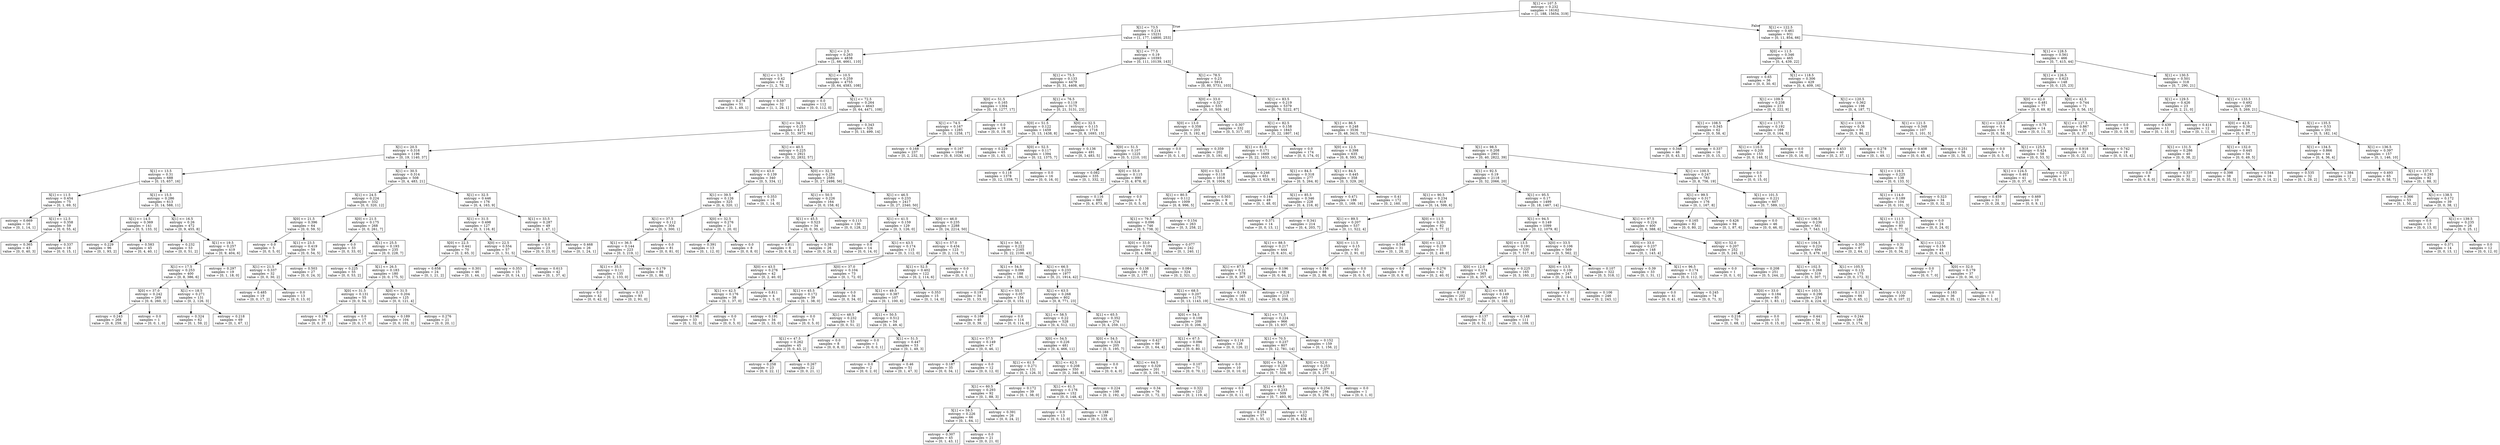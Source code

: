 digraph Tree {
node [shape=box] ;
0 [label="X[1] <= 107.5\nentropy = 0.232\nsamples = 16162\nvalue = [1, 188, 15654, 319]"] ;
1 [label="X[1] <= 73.5\nentropy = 0.214\nsamples = 15231\nvalue = [1, 177, 14800, 253]"] ;
0 -> 1 [labeldistance=2.5, labelangle=45, headlabel="True"] ;
2 [label="X[1] <= 2.5\nentropy = 0.263\nsamples = 4838\nvalue = [1, 66, 4661, 110]"] ;
1 -> 2 ;
3 [label="X[1] <= 1.5\nentropy = 0.42\nsamples = 83\nvalue = [1, 2, 78, 2]"] ;
2 -> 3 ;
4 [label="entropy = 0.278\nsamples = 51\nvalue = [0, 1, 49, 1]"] ;
3 -> 4 ;
5 [label="entropy = 0.597\nsamples = 32\nvalue = [1, 1, 29, 1]"] ;
3 -> 5 ;
6 [label="X[1] <= 10.5\nentropy = 0.259\nsamples = 4755\nvalue = [0, 64, 4583, 108]"] ;
2 -> 6 ;
7 [label="entropy = 0.0\nsamples = 112\nvalue = [0, 0, 112, 0]"] ;
6 -> 7 ;
8 [label="X[1] <= 72.5\nentropy = 0.264\nsamples = 4643\nvalue = [0, 64, 4471, 108]"] ;
6 -> 8 ;
9 [label="X[1] <= 34.5\nentropy = 0.253\nsamples = 4117\nvalue = [0, 51, 3972, 94]"] ;
8 -> 9 ;
10 [label="X[1] <= 20.5\nentropy = 0.316\nsamples = 1196\nvalue = [0, 19, 1140, 37]"] ;
9 -> 10 ;
11 [label="X[1] <= 13.5\nentropy = 0.31\nsamples = 688\nvalue = [0, 15, 657, 16]"] ;
10 -> 11 ;
12 [label="X[1] <= 11.5\nentropy = 0.454\nsamples = 75\nvalue = [0, 1, 69, 5]"] ;
11 -> 12 ;
13 [label="entropy = 0.669\nsamples = 16\nvalue = [0, 1, 14, 1]"] ;
12 -> 13 ;
14 [label="X[1] <= 12.5\nentropy = 0.358\nsamples = 59\nvalue = [0, 0, 55, 4]"] ;
12 -> 14 ;
15 [label="entropy = 0.365\nsamples = 43\nvalue = [0, 0, 40, 3]"] ;
14 -> 15 ;
16 [label="entropy = 0.337\nsamples = 16\nvalue = [0, 0, 15, 1]"] ;
14 -> 16 ;
17 [label="X[1] <= 15.5\nentropy = 0.286\nsamples = 613\nvalue = [0, 14, 588, 11]"] ;
11 -> 17 ;
18 [label="X[1] <= 14.5\nentropy = 0.369\nsamples = 141\nvalue = [0, 5, 133, 3]"] ;
17 -> 18 ;
19 [label="entropy = 0.229\nsamples = 96\nvalue = [0, 1, 93, 2]"] ;
18 -> 19 ;
20 [label="entropy = 0.583\nsamples = 45\nvalue = [0, 4, 40, 1]"] ;
18 -> 20 ;
21 [label="X[1] <= 16.5\nentropy = 0.26\nsamples = 472\nvalue = [0, 9, 455, 8]"] ;
17 -> 21 ;
22 [label="entropy = 0.232\nsamples = 53\nvalue = [0, 0, 51, 2]"] ;
21 -> 22 ;
23 [label="X[1] <= 19.5\nentropy = 0.257\nsamples = 419\nvalue = [0, 9, 404, 6]"] ;
21 -> 23 ;
24 [label="X[1] <= 17.5\nentropy = 0.253\nsamples = 400\nvalue = [0, 8, 386, 6]"] ;
23 -> 24 ;
25 [label="X[0] <= 37.0\nentropy = 0.242\nsamples = 269\nvalue = [0, 6, 260, 3]"] ;
24 -> 25 ;
26 [label="entropy = 0.243\nsamples = 268\nvalue = [0, 6, 259, 3]"] ;
25 -> 26 ;
27 [label="entropy = 0.0\nsamples = 1\nvalue = [0, 0, 1, 0]"] ;
25 -> 27 ;
28 [label="X[1] <= 18.5\nentropy = 0.271\nsamples = 131\nvalue = [0, 2, 126, 3]"] ;
24 -> 28 ;
29 [label="entropy = 0.324\nsamples = 62\nvalue = [0, 1, 59, 2]"] ;
28 -> 29 ;
30 [label="entropy = 0.218\nsamples = 69\nvalue = [0, 1, 67, 1]"] ;
28 -> 30 ;
31 [label="entropy = 0.297\nsamples = 19\nvalue = [0, 1, 18, 0]"] ;
23 -> 31 ;
32 [label="X[1] <= 30.5\nentropy = 0.314\nsamples = 508\nvalue = [0, 4, 483, 21]"] ;
10 -> 32 ;
33 [label="X[1] <= 24.5\nentropy = 0.224\nsamples = 332\nvalue = [0, 0, 320, 12]"] ;
32 -> 33 ;
34 [label="X[0] <= 21.5\nentropy = 0.396\nsamples = 64\nvalue = [0, 0, 59, 5]"] ;
33 -> 34 ;
35 [label="entropy = 0.0\nsamples = 5\nvalue = [0, 0, 5, 0]"] ;
34 -> 35 ;
36 [label="X[1] <= 23.5\nentropy = 0.419\nsamples = 59\nvalue = [0, 0, 54, 5]"] ;
34 -> 36 ;
37 [label="X[1] <= 21.5\nentropy = 0.337\nsamples = 32\nvalue = [0, 0, 30, 2]"] ;
36 -> 37 ;
38 [label="entropy = 0.485\nsamples = 19\nvalue = [0, 0, 17, 2]"] ;
37 -> 38 ;
39 [label="entropy = 0.0\nsamples = 13\nvalue = [0, 0, 13, 0]"] ;
37 -> 39 ;
40 [label="entropy = 0.503\nsamples = 27\nvalue = [0, 0, 24, 3]"] ;
36 -> 40 ;
41 [label="X[0] <= 21.5\nentropy = 0.175\nsamples = 268\nvalue = [0, 0, 261, 7]"] ;
33 -> 41 ;
42 [label="entropy = 0.0\nsamples = 33\nvalue = [0, 0, 33, 0]"] ;
41 -> 42 ;
43 [label="X[1] <= 25.5\nentropy = 0.193\nsamples = 235\nvalue = [0, 0, 228, 7]"] ;
41 -> 43 ;
44 [label="entropy = 0.225\nsamples = 55\nvalue = [0, 0, 53, 2]"] ;
43 -> 44 ;
45 [label="X[1] <= 26.5\nentropy = 0.183\nsamples = 180\nvalue = [0, 0, 175, 5]"] ;
43 -> 45 ;
46 [label="X[0] <= 31.5\nentropy = 0.131\nsamples = 55\nvalue = [0, 0, 54, 1]"] ;
45 -> 46 ;
47 [label="entropy = 0.176\nsamples = 38\nvalue = [0, 0, 37, 1]"] ;
46 -> 47 ;
48 [label="entropy = 0.0\nsamples = 17\nvalue = [0, 0, 17, 0]"] ;
46 -> 48 ;
49 [label="X[0] <= 31.5\nentropy = 0.204\nsamples = 125\nvalue = [0, 0, 121, 4]"] ;
45 -> 49 ;
50 [label="entropy = 0.189\nsamples = 104\nvalue = [0, 0, 101, 3]"] ;
49 -> 50 ;
51 [label="entropy = 0.276\nsamples = 21\nvalue = [0, 0, 20, 1]"] ;
49 -> 51 ;
52 [label="X[1] <= 32.5\nentropy = 0.446\nsamples = 176\nvalue = [0, 4, 163, 9]"] ;
32 -> 52 ;
53 [label="X[1] <= 31.5\nentropy = 0.498\nsamples = 127\nvalue = [0, 3, 116, 8]"] ;
52 -> 53 ;
54 [label="X[0] <= 22.5\nentropy = 0.441\nsamples = 70\nvalue = [0, 2, 65, 3]"] ;
53 -> 54 ;
55 [label="entropy = 0.658\nsamples = 24\nvalue = [0, 1, 21, 2]"] ;
54 -> 55 ;
56 [label="entropy = 0.301\nsamples = 46\nvalue = [0, 1, 44, 1]"] ;
54 -> 56 ;
57 [label="X[0] <= 22.5\nentropy = 0.554\nsamples = 57\nvalue = [0, 1, 51, 5]"] ;
53 -> 57 ;
58 [label="entropy = 0.353\nsamples = 15\nvalue = [0, 0, 14, 1]"] ;
57 -> 58 ;
59 [label="entropy = 0.613\nsamples = 42\nvalue = [0, 1, 37, 4]"] ;
57 -> 59 ;
60 [label="X[1] <= 33.5\nentropy = 0.287\nsamples = 49\nvalue = [0, 1, 47, 1]"] ;
52 -> 60 ;
61 [label="entropy = 0.0\nsamples = 23\nvalue = [0, 0, 23, 0]"] ;
60 -> 61 ;
62 [label="entropy = 0.468\nsamples = 26\nvalue = [0, 1, 24, 1]"] ;
60 -> 62 ;
63 [label="X[1] <= 40.5\nentropy = 0.225\nsamples = 2921\nvalue = [0, 32, 2832, 57]"] ;
9 -> 63 ;
64 [label="X[0] <= 43.0\nentropy = 0.139\nsamples = 340\nvalue = [0, 5, 334, 1]"] ;
63 -> 64 ;
65 [label="X[1] <= 39.5\nentropy = 0.126\nsamples = 325\nvalue = [0, 4, 320, 1]"] ;
64 -> 65 ;
66 [label="X[1] <= 37.5\nentropy = 0.112\nsamples = 304\nvalue = [0, 3, 300, 1]"] ;
65 -> 66 ;
67 [label="X[1] <= 36.5\nentropy = 0.144\nsamples = 223\nvalue = [0, 3, 219, 1]"] ;
66 -> 67 ;
68 [label="X[1] <= 35.5\nentropy = 0.111\nsamples = 135\nvalue = [0, 2, 133, 0]"] ;
67 -> 68 ;
69 [label="entropy = 0.0\nsamples = 42\nvalue = [0, 0, 42, 0]"] ;
68 -> 69 ;
70 [label="entropy = 0.15\nsamples = 93\nvalue = [0, 2, 91, 0]"] ;
68 -> 70 ;
71 [label="entropy = 0.179\nsamples = 88\nvalue = [0, 1, 86, 1]"] ;
67 -> 71 ;
72 [label="entropy = 0.0\nsamples = 81\nvalue = [0, 0, 81, 0]"] ;
66 -> 72 ;
73 [label="X[0] <= 32.5\nentropy = 0.276\nsamples = 21\nvalue = [0, 1, 20, 0]"] ;
65 -> 73 ;
74 [label="entropy = 0.391\nsamples = 13\nvalue = [0, 1, 12, 0]"] ;
73 -> 74 ;
75 [label="entropy = 0.0\nsamples = 8\nvalue = [0, 0, 8, 0]"] ;
73 -> 75 ;
76 [label="entropy = 0.353\nsamples = 15\nvalue = [0, 1, 14, 0]"] ;
64 -> 76 ;
77 [label="X[0] <= 32.5\nentropy = 0.234\nsamples = 2581\nvalue = [0, 27, 2498, 56]"] ;
63 -> 77 ;
78 [label="X[1] <= 50.5\nentropy = 0.226\nsamples = 164\nvalue = [0, 0, 158, 6]"] ;
77 -> 78 ;
79 [label="X[1] <= 45.5\nentropy = 0.523\nsamples = 34\nvalue = [0, 0, 30, 4]"] ;
78 -> 79 ;
80 [label="entropy = 0.811\nsamples = 8\nvalue = [0, 0, 6, 2]"] ;
79 -> 80 ;
81 [label="entropy = 0.391\nsamples = 26\nvalue = [0, 0, 24, 2]"] ;
79 -> 81 ;
82 [label="entropy = 0.115\nsamples = 130\nvalue = [0, 0, 128, 2]"] ;
78 -> 82 ;
83 [label="X[1] <= 46.5\nentropy = 0.233\nsamples = 2417\nvalue = [0, 27, 2340, 50]"] ;
77 -> 83 ;
84 [label="X[1] <= 41.5\nentropy = 0.159\nsamples = 129\nvalue = [0, 3, 126, 0]"] ;
83 -> 84 ;
85 [label="entropy = 0.0\nsamples = 14\nvalue = [0, 0, 14, 0]"] ;
84 -> 85 ;
86 [label="X[1] <= 43.5\nentropy = 0.174\nsamples = 115\nvalue = [0, 3, 112, 0]"] ;
84 -> 86 ;
87 [label="X[0] <= 43.5\nentropy = 0.276\nsamples = 42\nvalue = [0, 2, 40, 0]"] ;
86 -> 87 ;
88 [label="X[1] <= 42.5\nentropy = 0.176\nsamples = 38\nvalue = [0, 1, 37, 0]"] ;
87 -> 88 ;
89 [label="entropy = 0.196\nsamples = 33\nvalue = [0, 1, 32, 0]"] ;
88 -> 89 ;
90 [label="entropy = 0.0\nsamples = 5\nvalue = [0, 0, 5, 0]"] ;
88 -> 90 ;
91 [label="entropy = 0.811\nsamples = 4\nvalue = [0, 1, 3, 0]"] ;
87 -> 91 ;
92 [label="X[0] <= 37.0\nentropy = 0.104\nsamples = 73\nvalue = [0, 1, 72, 0]"] ;
86 -> 92 ;
93 [label="X[1] <= 45.5\nentropy = 0.172\nsamples = 39\nvalue = [0, 1, 38, 0]"] ;
92 -> 93 ;
94 [label="entropy = 0.191\nsamples = 34\nvalue = [0, 1, 33, 0]"] ;
93 -> 94 ;
95 [label="entropy = 0.0\nsamples = 5\nvalue = [0, 0, 5, 0]"] ;
93 -> 95 ;
96 [label="entropy = 0.0\nsamples = 34\nvalue = [0, 0, 34, 0]"] ;
92 -> 96 ;
97 [label="X[0] <= 46.0\nentropy = 0.235\nsamples = 2288\nvalue = [0, 24, 2214, 50]"] ;
83 -> 97 ;
98 [label="X[1] <= 57.0\nentropy = 0.434\nsamples = 123\nvalue = [0, 2, 114, 7]"] ;
97 -> 98 ;
99 [label="X[1] <= 52.5\nentropy = 0.402\nsamples = 122\nvalue = [0, 2, 114, 6]"] ;
98 -> 99 ;
100 [label="X[1] <= 49.5\nentropy = 0.387\nsamples = 107\nvalue = [0, 1, 100, 6]"] ;
99 -> 100 ;
101 [label="X[1] <= 48.5\nentropy = 0.232\nsamples = 53\nvalue = [0, 0, 51, 2]"] ;
100 -> 101 ;
102 [label="X[1] <= 47.5\nentropy = 0.262\nsamples = 45\nvalue = [0, 0, 43, 2]"] ;
101 -> 102 ;
103 [label="entropy = 0.258\nsamples = 23\nvalue = [0, 0, 22, 1]"] ;
102 -> 103 ;
104 [label="entropy = 0.267\nsamples = 22\nvalue = [0, 0, 21, 1]"] ;
102 -> 104 ;
105 [label="entropy = 0.0\nsamples = 8\nvalue = [0, 0, 8, 0]"] ;
101 -> 105 ;
106 [label="X[1] <= 50.5\nentropy = 0.512\nsamples = 54\nvalue = [0, 1, 49, 4]"] ;
100 -> 106 ;
107 [label="entropy = 0.0\nsamples = 1\nvalue = [0, 0, 0, 1]"] ;
106 -> 107 ;
108 [label="X[1] <= 51.5\nentropy = 0.447\nsamples = 53\nvalue = [0, 1, 49, 3]"] ;
106 -> 108 ;
109 [label="entropy = 0.0\nsamples = 2\nvalue = [0, 0, 2, 0]"] ;
108 -> 109 ;
110 [label="entropy = 0.46\nsamples = 51\nvalue = [0, 1, 47, 3]"] ;
108 -> 110 ;
111 [label="entropy = 0.353\nsamples = 15\nvalue = [0, 1, 14, 0]"] ;
99 -> 111 ;
112 [label="entropy = 0.0\nsamples = 1\nvalue = [0, 0, 0, 1]"] ;
98 -> 112 ;
113 [label="X[1] <= 56.5\nentropy = 0.222\nsamples = 2165\nvalue = [0, 22, 2100, 43]"] ;
97 -> 113 ;
114 [label="X[1] <= 54.5\nentropy = 0.096\nsamples = 188\nvalue = [0, 1, 186, 1]"] ;
113 -> 114 ;
115 [label="entropy = 0.191\nsamples = 34\nvalue = [0, 1, 33, 0]"] ;
114 -> 115 ;
116 [label="X[1] <= 55.5\nentropy = 0.057\nsamples = 154\nvalue = [0, 0, 153, 1]"] ;
114 -> 116 ;
117 [label="entropy = 0.169\nsamples = 40\nvalue = [0, 0, 39, 1]"] ;
116 -> 117 ;
118 [label="entropy = 0.0\nsamples = 114\nvalue = [0, 0, 114, 0]"] ;
116 -> 118 ;
119 [label="X[1] <= 66.5\nentropy = 0.233\nsamples = 1977\nvalue = [0, 21, 1914, 42]"] ;
113 -> 119 ;
120 [label="X[1] <= 63.5\nentropy = 0.268\nsamples = 802\nvalue = [0, 8, 771, 23]"] ;
119 -> 120 ;
121 [label="X[1] <= 58.5\nentropy = 0.22\nsamples = 528\nvalue = [0, 4, 512, 12]"] ;
120 -> 121 ;
122 [label="X[1] <= 57.5\nentropy = 0.149\nsamples = 47\nvalue = [0, 0, 46, 1]"] ;
121 -> 122 ;
123 [label="entropy = 0.187\nsamples = 35\nvalue = [0, 0, 34, 1]"] ;
122 -> 123 ;
124 [label="entropy = 0.0\nsamples = 12\nvalue = [0, 0, 12, 0]"] ;
122 -> 124 ;
125 [label="X[0] <= 54.5\nentropy = 0.226\nsamples = 481\nvalue = [0, 4, 466, 11]"] ;
121 -> 125 ;
126 [label="X[1] <= 61.5\nentropy = 0.271\nsamples = 131\nvalue = [0, 2, 126, 3]"] ;
125 -> 126 ;
127 [label="X[1] <= 60.5\nentropy = 0.293\nsamples = 92\nvalue = [0, 1, 88, 3]"] ;
126 -> 127 ;
128 [label="X[1] <= 59.5\nentropy = 0.226\nsamples = 66\nvalue = [0, 1, 64, 1]"] ;
127 -> 128 ;
129 [label="entropy = 0.307\nsamples = 45\nvalue = [0, 1, 43, 1]"] ;
128 -> 129 ;
130 [label="entropy = 0.0\nsamples = 21\nvalue = [0, 0, 21, 0]"] ;
128 -> 130 ;
131 [label="entropy = 0.391\nsamples = 26\nvalue = [0, 0, 24, 2]"] ;
127 -> 131 ;
132 [label="entropy = 0.172\nsamples = 39\nvalue = [0, 1, 38, 0]"] ;
126 -> 132 ;
133 [label="X[1] <= 62.5\nentropy = 0.208\nsamples = 350\nvalue = [0, 2, 340, 8]"] ;
125 -> 133 ;
134 [label="X[1] <= 61.5\nentropy = 0.176\nsamples = 152\nvalue = [0, 0, 148, 4]"] ;
133 -> 134 ;
135 [label="entropy = 0.0\nsamples = 13\nvalue = [0, 0, 13, 0]"] ;
134 -> 135 ;
136 [label="entropy = 0.188\nsamples = 139\nvalue = [0, 0, 135, 4]"] ;
134 -> 136 ;
137 [label="entropy = 0.224\nsamples = 198\nvalue = [0, 2, 192, 4]"] ;
133 -> 137 ;
138 [label="X[1] <= 65.5\nentropy = 0.352\nsamples = 274\nvalue = [0, 4, 259, 11]"] ;
120 -> 138 ;
139 [label="X[0] <= 54.5\nentropy = 0.324\nsamples = 205\nvalue = [0, 3, 195, 7]"] ;
138 -> 139 ;
140 [label="entropy = 0.0\nsamples = 4\nvalue = [0, 0, 4, 0]"] ;
139 -> 140 ;
141 [label="X[1] <= 64.5\nentropy = 0.329\nsamples = 201\nvalue = [0, 3, 191, 7]"] ;
139 -> 141 ;
142 [label="entropy = 0.34\nsamples = 76\nvalue = [0, 1, 72, 3]"] ;
141 -> 142 ;
143 [label="entropy = 0.322\nsamples = 125\nvalue = [0, 2, 119, 4]"] ;
141 -> 143 ;
144 [label="entropy = 0.427\nsamples = 69\nvalue = [0, 1, 64, 4]"] ;
138 -> 144 ;
145 [label="X[1] <= 68.5\nentropy = 0.207\nsamples = 1175\nvalue = [0, 13, 1143, 19]"] ;
119 -> 145 ;
146 [label="X[0] <= 54.5\nentropy = 0.108\nsamples = 209\nvalue = [0, 0, 206, 3]"] ;
145 -> 146 ;
147 [label="X[1] <= 67.5\nentropy = 0.096\nsamples = 81\nvalue = [0, 0, 80, 1]"] ;
146 -> 147 ;
148 [label="entropy = 0.107\nsamples = 71\nvalue = [0, 0, 70, 1]"] ;
147 -> 148 ;
149 [label="entropy = 0.0\nsamples = 10\nvalue = [0, 0, 10, 0]"] ;
147 -> 149 ;
150 [label="entropy = 0.116\nsamples = 128\nvalue = [0, 0, 126, 2]"] ;
146 -> 150 ;
151 [label="X[1] <= 71.5\nentropy = 0.224\nsamples = 966\nvalue = [0, 13, 937, 16]"] ;
145 -> 151 ;
152 [label="X[1] <= 70.5\nentropy = 0.237\nsamples = 807\nvalue = [0, 12, 781, 14]"] ;
151 -> 152 ;
153 [label="X[0] <= 54.5\nentropy = 0.229\nsamples = 520\nvalue = [0, 7, 504, 9]"] ;
152 -> 153 ;
154 [label="entropy = 0.0\nsamples = 11\nvalue = [0, 0, 11, 0]"] ;
153 -> 154 ;
155 [label="X[1] <= 69.5\nentropy = 0.233\nsamples = 509\nvalue = [0, 7, 493, 9]"] ;
153 -> 155 ;
156 [label="entropy = 0.254\nsamples = 57\nvalue = [0, 1, 55, 1]"] ;
155 -> 156 ;
157 [label="entropy = 0.23\nsamples = 452\nvalue = [0, 6, 438, 8]"] ;
155 -> 157 ;
158 [label="X[0] <= 52.0\nentropy = 0.253\nsamples = 287\nvalue = [0, 5, 277, 5]"] ;
152 -> 158 ;
159 [label="entropy = 0.254\nsamples = 286\nvalue = [0, 5, 276, 5]"] ;
158 -> 159 ;
160 [label="entropy = 0.0\nsamples = 1\nvalue = [0, 0, 1, 0]"] ;
158 -> 160 ;
161 [label="entropy = 0.152\nsamples = 159\nvalue = [0, 1, 156, 2]"] ;
151 -> 161 ;
162 [label="entropy = 0.343\nsamples = 526\nvalue = [0, 13, 499, 14]"] ;
8 -> 162 ;
163 [label="X[1] <= 77.5\nentropy = 0.19\nsamples = 10393\nvalue = [0, 111, 10139, 143]"] ;
1 -> 163 ;
164 [label="X[1] <= 75.5\nentropy = 0.133\nsamples = 4479\nvalue = [0, 31, 4408, 40]"] ;
163 -> 164 ;
165 [label="X[0] <= 51.5\nentropy = 0.165\nsamples = 1304\nvalue = [0, 10, 1277, 17]"] ;
164 -> 165 ;
166 [label="X[1] <= 74.5\nentropy = 0.167\nsamples = 1285\nvalue = [0, 10, 1258, 17]"] ;
165 -> 166 ;
167 [label="entropy = 0.168\nsamples = 237\nvalue = [0, 2, 232, 3]"] ;
166 -> 167 ;
168 [label="entropy = 0.167\nsamples = 1048\nvalue = [0, 8, 1026, 14]"] ;
166 -> 168 ;
169 [label="entropy = 0.0\nsamples = 19\nvalue = [0, 0, 19, 0]"] ;
165 -> 169 ;
170 [label="X[1] <= 76.5\nentropy = 0.119\nsamples = 3175\nvalue = [0, 21, 3131, 23]"] ;
164 -> 170 ;
171 [label="X[0] <= 51.5\nentropy = 0.122\nsamples = 1459\nvalue = [0, 13, 1438, 8]"] ;
170 -> 171 ;
172 [label="entropy = 0.229\nsamples = 65\nvalue = [0, 1, 63, 1]"] ;
171 -> 172 ;
173 [label="X[0] <= 52.5\nentropy = 0.117\nsamples = 1394\nvalue = [0, 12, 1375, 7]"] ;
171 -> 173 ;
174 [label="entropy = 0.118\nsamples = 1378\nvalue = [0, 12, 1359, 7]"] ;
173 -> 174 ;
175 [label="entropy = 0.0\nsamples = 16\nvalue = [0, 0, 16, 0]"] ;
173 -> 175 ;
176 [label="X[0] <= 32.5\nentropy = 0.115\nsamples = 1716\nvalue = [0, 8, 1693, 15]"] ;
170 -> 176 ;
177 [label="entropy = 0.136\nsamples = 491\nvalue = [0, 3, 483, 5]"] ;
176 -> 177 ;
178 [label="X[0] <= 51.5\nentropy = 0.107\nsamples = 1225\nvalue = [0, 5, 1210, 10]"] ;
176 -> 178 ;
179 [label="entropy = 0.082\nsamples = 335\nvalue = [0, 1, 332, 2]"] ;
178 -> 179 ;
180 [label="X[0] <= 55.0\nentropy = 0.115\nsamples = 890\nvalue = [0, 4, 878, 8]"] ;
178 -> 180 ;
181 [label="entropy = 0.116\nsamples = 885\nvalue = [0, 4, 873, 8]"] ;
180 -> 181 ;
182 [label="entropy = 0.0\nsamples = 5\nvalue = [0, 0, 5, 0]"] ;
180 -> 182 ;
183 [label="X[1] <= 78.5\nentropy = 0.23\nsamples = 5914\nvalue = [0, 80, 5731, 103]"] ;
163 -> 183 ;
184 [label="X[0] <= 33.0\nentropy = 0.327\nsamples = 535\nvalue = [0, 10, 509, 16]"] ;
183 -> 184 ;
185 [label="X[0] <= 13.0\nentropy = 0.358\nsamples = 203\nvalue = [0, 5, 192, 6]"] ;
184 -> 185 ;
186 [label="entropy = 0.0\nsamples = 1\nvalue = [0, 0, 1, 0]"] ;
185 -> 186 ;
187 [label="entropy = 0.359\nsamples = 202\nvalue = [0, 5, 191, 6]"] ;
185 -> 187 ;
188 [label="entropy = 0.307\nsamples = 332\nvalue = [0, 5, 317, 10]"] ;
184 -> 188 ;
189 [label="X[1] <= 83.5\nentropy = 0.219\nsamples = 5379\nvalue = [0, 70, 5222, 87]"] ;
183 -> 189 ;
190 [label="X[1] <= 82.5\nentropy = 0.158\nsamples = 1843\nvalue = [0, 22, 1807, 14]"] ;
189 -> 190 ;
191 [label="X[1] <= 81.5\nentropy = 0.171\nsamples = 1669\nvalue = [0, 22, 1633, 14]"] ;
190 -> 191 ;
192 [label="X[0] <= 52.5\nentropy = 0.118\nsamples = 1018\nvalue = [0, 9, 1004, 5]"] ;
191 -> 192 ;
193 [label="X[1] <= 80.5\nentropy = 0.112\nsamples = 1009\nvalue = [0, 8, 996, 5]"] ;
192 -> 193 ;
194 [label="X[1] <= 79.5\nentropy = 0.096\nsamples = 746\nvalue = [0, 5, 738, 3]"] ;
193 -> 194 ;
195 [label="X[0] <= 33.0\nentropy = 0.104\nsamples = 504\nvalue = [0, 4, 498, 2]"] ;
194 -> 195 ;
196 [label="entropy = 0.138\nsamples = 180\nvalue = [0, 2, 177, 1]"] ;
195 -> 196 ;
197 [label="entropy = 0.084\nsamples = 324\nvalue = [0, 2, 321, 1]"] ;
195 -> 197 ;
198 [label="entropy = 0.077\nsamples = 242\nvalue = [0, 1, 240, 1]"] ;
194 -> 198 ;
199 [label="entropy = 0.154\nsamples = 263\nvalue = [0, 3, 258, 2]"] ;
193 -> 199 ;
200 [label="entropy = 0.503\nsamples = 9\nvalue = [0, 1, 8, 0]"] ;
192 -> 200 ;
201 [label="entropy = 0.246\nsamples = 651\nvalue = [0, 13, 629, 9]"] ;
191 -> 201 ;
202 [label="entropy = 0.0\nsamples = 174\nvalue = [0, 0, 174, 0]"] ;
190 -> 202 ;
203 [label="X[1] <= 86.5\nentropy = 0.248\nsamples = 3536\nvalue = [0, 48, 3415, 73]"] ;
189 -> 203 ;
204 [label="X[0] <= 12.5\nentropy = 0.398\nsamples = 635\nvalue = [0, 8, 593, 34]"] ;
203 -> 204 ;
205 [label="X[1] <= 84.5\nentropy = 0.318\nsamples = 277\nvalue = [0, 5, 264, 8]"] ;
204 -> 205 ;
206 [label="entropy = 0.144\nsamples = 49\nvalue = [0, 1, 48, 0]"] ;
205 -> 206 ;
207 [label="X[1] <= 85.5\nentropy = 0.346\nsamples = 228\nvalue = [0, 4, 216, 8]"] ;
205 -> 207 ;
208 [label="entropy = 0.371\nsamples = 14\nvalue = [0, 0, 13, 1]"] ;
207 -> 208 ;
209 [label="entropy = 0.341\nsamples = 214\nvalue = [0, 4, 203, 7]"] ;
207 -> 209 ;
210 [label="X[1] <= 84.5\nentropy = 0.445\nsamples = 358\nvalue = [0, 3, 329, 26]"] ;
204 -> 210 ;
211 [label="entropy = 0.471\nsamples = 186\nvalue = [0, 1, 169, 16]"] ;
210 -> 211 ;
212 [label="entropy = 0.41\nsamples = 172\nvalue = [0, 2, 160, 10]"] ;
210 -> 212 ;
213 [label="X[1] <= 98.5\nentropy = 0.208\nsamples = 2901\nvalue = [0, 40, 2822, 39]"] ;
203 -> 213 ;
214 [label="X[1] <= 92.5\nentropy = 0.19\nsamples = 2118\nvalue = [0, 32, 2066, 20]"] ;
213 -> 214 ;
215 [label="X[1] <= 90.5\nentropy = 0.234\nsamples = 619\nvalue = [0, 14, 599, 6]"] ;
214 -> 215 ;
216 [label="X[1] <= 89.5\nentropy = 0.207\nsamples = 537\nvalue = [0, 11, 522, 4]"] ;
215 -> 216 ;
217 [label="X[1] <= 88.5\nentropy = 0.217\nsamples = 444\nvalue = [0, 9, 431, 4]"] ;
216 -> 217 ;
218 [label="X[1] <= 87.5\nentropy = 0.21\nsamples = 378\nvalue = [0, 9, 367, 2]"] ;
217 -> 218 ;
219 [label="entropy = 0.184\nsamples = 165\nvalue = [0, 3, 161, 1]"] ;
218 -> 219 ;
220 [label="entropy = 0.228\nsamples = 213\nvalue = [0, 6, 206, 1]"] ;
218 -> 220 ;
221 [label="entropy = 0.196\nsamples = 66\nvalue = [0, 0, 64, 2]"] ;
217 -> 221 ;
222 [label="X[0] <= 11.5\nentropy = 0.15\nsamples = 93\nvalue = [0, 2, 91, 0]"] ;
216 -> 222 ;
223 [label="entropy = 0.156\nsamples = 88\nvalue = [0, 2, 86, 0]"] ;
222 -> 223 ;
224 [label="entropy = 0.0\nsamples = 5\nvalue = [0, 0, 5, 0]"] ;
222 -> 224 ;
225 [label="X[0] <= 11.5\nentropy = 0.391\nsamples = 82\nvalue = [0, 3, 77, 2]"] ;
215 -> 225 ;
226 [label="entropy = 0.548\nsamples = 31\nvalue = [0, 1, 28, 2]"] ;
225 -> 226 ;
227 [label="X[0] <= 12.5\nentropy = 0.239\nsamples = 51\nvalue = [0, 2, 49, 0]"] ;
225 -> 227 ;
228 [label="entropy = 0.0\nsamples = 9\nvalue = [0, 0, 9, 0]"] ;
227 -> 228 ;
229 [label="entropy = 0.276\nsamples = 42\nvalue = [0, 2, 40, 0]"] ;
227 -> 229 ;
230 [label="X[1] <= 95.5\nentropy = 0.17\nsamples = 1499\nvalue = [0, 18, 1467, 14]"] ;
214 -> 230 ;
231 [label="X[1] <= 94.5\nentropy = 0.149\nsamples = 1099\nvalue = [0, 12, 1079, 8]"] ;
230 -> 231 ;
232 [label="X[0] <= 13.5\nentropy = 0.191\nsamples = 530\nvalue = [0, 7, 517, 6]"] ;
231 -> 232 ;
233 [label="X[0] <= 12.0\nentropy = 0.174\nsamples = 365\nvalue = [0, 4, 357, 4]"] ;
232 -> 233 ;
234 [label="entropy = 0.191\nsamples = 202\nvalue = [0, 3, 197, 2]"] ;
233 -> 234 ;
235 [label="X[1] <= 93.5\nentropy = 0.149\nsamples = 163\nvalue = [0, 1, 160, 2]"] ;
233 -> 235 ;
236 [label="entropy = 0.137\nsamples = 52\nvalue = [0, 0, 51, 1]"] ;
235 -> 236 ;
237 [label="entropy = 0.148\nsamples = 111\nvalue = [0, 1, 109, 1]"] ;
235 -> 237 ;
238 [label="entropy = 0.225\nsamples = 165\nvalue = [0, 3, 160, 2]"] ;
232 -> 238 ;
239 [label="X[0] <= 33.5\nentropy = 0.106\nsamples = 569\nvalue = [0, 5, 562, 2]"] ;
231 -> 239 ;
240 [label="X[0] <= 13.5\nentropy = 0.106\nsamples = 247\nvalue = [0, 2, 244, 1]"] ;
239 -> 240 ;
241 [label="entropy = 0.0\nsamples = 1\nvalue = [0, 0, 1, 0]"] ;
240 -> 241 ;
242 [label="entropy = 0.106\nsamples = 246\nvalue = [0, 2, 243, 1]"] ;
240 -> 242 ;
243 [label="entropy = 0.107\nsamples = 322\nvalue = [0, 3, 318, 1]"] ;
239 -> 243 ;
244 [label="X[1] <= 97.5\nentropy = 0.224\nsamples = 400\nvalue = [0, 6, 388, 6]"] ;
230 -> 244 ;
245 [label="X[0] <= 33.0\nentropy = 0.237\nsamples = 148\nvalue = [0, 1, 143, 4]"] ;
244 -> 245 ;
246 [label="entropy = 0.39\nsamples = 33\nvalue = [0, 1, 31, 1]"] ;
245 -> 246 ;
247 [label="X[1] <= 96.5\nentropy = 0.174\nsamples = 115\nvalue = [0, 0, 112, 3]"] ;
245 -> 247 ;
248 [label="entropy = 0.0\nsamples = 41\nvalue = [0, 0, 41, 0]"] ;
247 -> 248 ;
249 [label="entropy = 0.245\nsamples = 74\nvalue = [0, 0, 71, 3]"] ;
247 -> 249 ;
250 [label="X[0] <= 52.0\nentropy = 0.207\nsamples = 252\nvalue = [0, 5, 245, 2]"] ;
244 -> 250 ;
251 [label="entropy = 0.0\nsamples = 1\nvalue = [0, 0, 1, 0]"] ;
250 -> 251 ;
252 [label="entropy = 0.208\nsamples = 251\nvalue = [0, 5, 244, 2]"] ;
250 -> 252 ;
253 [label="X[1] <= 100.5\nentropy = 0.247\nsamples = 783\nvalue = [0, 8, 756, 19]"] ;
213 -> 253 ;
254 [label="X[1] <= 99.5\nentropy = 0.317\nsamples = 176\nvalue = [0, 1, 167, 8]"] ;
253 -> 254 ;
255 [label="entropy = 0.165\nsamples = 82\nvalue = [0, 0, 80, 2]"] ;
254 -> 255 ;
256 [label="entropy = 0.426\nsamples = 94\nvalue = [0, 1, 87, 6]"] ;
254 -> 256 ;
257 [label="X[1] <= 101.5\nentropy = 0.221\nsamples = 607\nvalue = [0, 7, 589, 11]"] ;
253 -> 257 ;
258 [label="entropy = 0.0\nsamples = 46\nvalue = [0, 0, 46, 0]"] ;
257 -> 258 ;
259 [label="X[1] <= 106.5\nentropy = 0.236\nsamples = 561\nvalue = [0, 7, 543, 11]"] ;
257 -> 259 ;
260 [label="X[1] <= 104.5\nentropy = 0.224\nsamples = 494\nvalue = [0, 5, 479, 10]"] ;
259 -> 260 ;
261 [label="X[1] <= 102.5\nentropy = 0.268\nsamples = 319\nvalue = [0, 5, 307, 7]"] ;
260 -> 261 ;
262 [label="X[0] <= 33.0\nentropy = 0.184\nsamples = 85\nvalue = [0, 1, 83, 1]"] ;
261 -> 262 ;
263 [label="entropy = 0.216\nsamples = 70\nvalue = [0, 1, 68, 1]"] ;
262 -> 263 ;
264 [label="entropy = 0.0\nsamples = 15\nvalue = [0, 0, 15, 0]"] ;
262 -> 264 ;
265 [label="X[1] <= 103.5\nentropy = 0.296\nsamples = 234\nvalue = [0, 4, 224, 6]"] ;
261 -> 265 ;
266 [label="entropy = 0.441\nsamples = 54\nvalue = [0, 1, 50, 3]"] ;
265 -> 266 ;
267 [label="entropy = 0.244\nsamples = 180\nvalue = [0, 3, 174, 3]"] ;
265 -> 267 ;
268 [label="X[1] <= 105.5\nentropy = 0.125\nsamples = 175\nvalue = [0, 0, 172, 3]"] ;
260 -> 268 ;
269 [label="entropy = 0.113\nsamples = 66\nvalue = [0, 0, 65, 1]"] ;
268 -> 269 ;
270 [label="entropy = 0.132\nsamples = 109\nvalue = [0, 0, 107, 2]"] ;
268 -> 270 ;
271 [label="entropy = 0.305\nsamples = 67\nvalue = [0, 2, 64, 1]"] ;
259 -> 271 ;
272 [label="X[1] <= 122.5\nentropy = 0.461\nsamples = 931\nvalue = [0, 11, 854, 66]"] ;
0 -> 272 [labeldistance=2.5, labelangle=-45, headlabel="False"] ;
273 [label="X[0] <= 11.5\nentropy = 0.346\nsamples = 465\nvalue = [0, 4, 439, 22]"] ;
272 -> 273 ;
274 [label="entropy = 0.65\nsamples = 36\nvalue = [0, 0, 30, 6]"] ;
273 -> 274 ;
275 [label="X[1] <= 118.5\nentropy = 0.306\nsamples = 429\nvalue = [0, 4, 409, 16]"] ;
273 -> 275 ;
276 [label="X[1] <= 109.5\nentropy = 0.238\nsamples = 231\nvalue = [0, 0, 222, 9]"] ;
275 -> 276 ;
277 [label="X[1] <= 108.5\nentropy = 0.345\nsamples = 62\nvalue = [0, 0, 58, 4]"] ;
276 -> 277 ;
278 [label="entropy = 0.348\nsamples = 46\nvalue = [0, 0, 43, 3]"] ;
277 -> 278 ;
279 [label="entropy = 0.337\nsamples = 16\nvalue = [0, 0, 15, 1]"] ;
277 -> 279 ;
280 [label="X[1] <= 117.5\nentropy = 0.192\nsamples = 169\nvalue = [0, 0, 164, 5]"] ;
276 -> 280 ;
281 [label="X[1] <= 110.5\nentropy = 0.208\nsamples = 153\nvalue = [0, 0, 148, 5]"] ;
280 -> 281 ;
282 [label="entropy = 0.0\nsamples = 15\nvalue = [0, 0, 15, 0]"] ;
281 -> 282 ;
283 [label="X[1] <= 116.5\nentropy = 0.225\nsamples = 138\nvalue = [0, 0, 133, 5]"] ;
281 -> 283 ;
284 [label="X[1] <= 114.0\nentropy = 0.189\nsamples = 104\nvalue = [0, 0, 101, 3]"] ;
283 -> 284 ;
285 [label="X[1] <= 111.5\nentropy = 0.231\nsamples = 80\nvalue = [0, 0, 77, 3]"] ;
284 -> 285 ;
286 [label="entropy = 0.31\nsamples = 36\nvalue = [0, 0, 34, 2]"] ;
285 -> 286 ;
287 [label="X[1] <= 112.5\nentropy = 0.156\nsamples = 44\nvalue = [0, 0, 43, 1]"] ;
285 -> 287 ;
288 [label="entropy = 0.0\nsamples = 7\nvalue = [0, 0, 7, 0]"] ;
287 -> 288 ;
289 [label="X[0] <= 32.0\nentropy = 0.179\nsamples = 37\nvalue = [0, 0, 36, 1]"] ;
287 -> 289 ;
290 [label="entropy = 0.183\nsamples = 36\nvalue = [0, 0, 35, 1]"] ;
289 -> 290 ;
291 [label="entropy = 0.0\nsamples = 1\nvalue = [0, 0, 1, 0]"] ;
289 -> 291 ;
292 [label="entropy = 0.0\nsamples = 24\nvalue = [0, 0, 24, 0]"] ;
284 -> 292 ;
293 [label="entropy = 0.323\nsamples = 34\nvalue = [0, 0, 32, 2]"] ;
283 -> 293 ;
294 [label="entropy = 0.0\nsamples = 16\nvalue = [0, 0, 16, 0]"] ;
280 -> 294 ;
295 [label="X[1] <= 120.5\nentropy = 0.362\nsamples = 198\nvalue = [0, 4, 187, 7]"] ;
275 -> 295 ;
296 [label="X[1] <= 119.5\nentropy = 0.36\nsamples = 91\nvalue = [0, 3, 86, 2]"] ;
295 -> 296 ;
297 [label="entropy = 0.453\nsamples = 40\nvalue = [0, 2, 37, 1]"] ;
296 -> 297 ;
298 [label="entropy = 0.278\nsamples = 51\nvalue = [0, 1, 49, 1]"] ;
296 -> 298 ;
299 [label="X[1] <= 121.5\nentropy = 0.348\nsamples = 107\nvalue = [0, 1, 101, 5]"] ;
295 -> 299 ;
300 [label="entropy = 0.408\nsamples = 49\nvalue = [0, 0, 45, 4]"] ;
299 -> 300 ;
301 [label="entropy = 0.251\nsamples = 58\nvalue = [0, 1, 56, 1]"] ;
299 -> 301 ;
302 [label="X[1] <= 128.5\nentropy = 0.561\nsamples = 466\nvalue = [0, 7, 415, 44]"] ;
272 -> 302 ;
303 [label="X[1] <= 126.5\nentropy = 0.623\nsamples = 148\nvalue = [0, 0, 125, 23]"] ;
302 -> 303 ;
304 [label="X[0] <= 42.0\nentropy = 0.481\nsamples = 77\nvalue = [0, 0, 69, 8]"] ;
303 -> 304 ;
305 [label="X[1] <= 123.5\nentropy = 0.4\nsamples = 63\nvalue = [0, 0, 58, 5]"] ;
304 -> 305 ;
306 [label="entropy = 0.0\nsamples = 5\nvalue = [0, 0, 5, 0]"] ;
305 -> 306 ;
307 [label="X[1] <= 125.5\nentropy = 0.424\nsamples = 58\nvalue = [0, 0, 53, 5]"] ;
305 -> 307 ;
308 [label="X[1] <= 124.5\nentropy = 0.461\nsamples = 41\nvalue = [0, 0, 37, 4]"] ;
307 -> 308 ;
309 [label="entropy = 0.459\nsamples = 31\nvalue = [0, 0, 28, 3]"] ;
308 -> 309 ;
310 [label="entropy = 0.469\nsamples = 10\nvalue = [0, 0, 9, 1]"] ;
308 -> 310 ;
311 [label="entropy = 0.323\nsamples = 17\nvalue = [0, 0, 16, 1]"] ;
307 -> 311 ;
312 [label="entropy = 0.75\nsamples = 14\nvalue = [0, 0, 11, 3]"] ;
304 -> 312 ;
313 [label="X[0] <= 42.5\nentropy = 0.744\nsamples = 71\nvalue = [0, 0, 56, 15]"] ;
303 -> 313 ;
314 [label="X[1] <= 127.5\nentropy = 0.867\nsamples = 52\nvalue = [0, 0, 37, 15]"] ;
313 -> 314 ;
315 [label="entropy = 0.918\nsamples = 33\nvalue = [0, 0, 22, 11]"] ;
314 -> 315 ;
316 [label="entropy = 0.742\nsamples = 19\nvalue = [0, 0, 15, 4]"] ;
314 -> 316 ;
317 [label="entropy = 0.0\nsamples = 19\nvalue = [0, 0, 19, 0]"] ;
313 -> 317 ;
318 [label="X[1] <= 130.5\nentropy = 0.501\nsamples = 318\nvalue = [0, 7, 290, 21]"] ;
302 -> 318 ;
319 [label="X[1] <= 129.5\nentropy = 0.426\nsamples = 23\nvalue = [0, 2, 21, 0]"] ;
318 -> 319 ;
320 [label="entropy = 0.439\nsamples = 11\nvalue = [0, 1, 10, 0]"] ;
319 -> 320 ;
321 [label="entropy = 0.414\nsamples = 12\nvalue = [0, 1, 11, 0]"] ;
319 -> 321 ;
322 [label="X[1] <= 133.5\nentropy = 0.492\nsamples = 295\nvalue = [0, 5, 269, 21]"] ;
318 -> 322 ;
323 [label="X[0] <= 42.5\nentropy = 0.382\nsamples = 94\nvalue = [0, 0, 87, 7]"] ;
322 -> 323 ;
324 [label="X[1] <= 131.5\nentropy = 0.286\nsamples = 40\nvalue = [0, 0, 38, 2]"] ;
323 -> 324 ;
325 [label="entropy = 0.0\nsamples = 8\nvalue = [0, 0, 8, 0]"] ;
324 -> 325 ;
326 [label="entropy = 0.337\nsamples = 32\nvalue = [0, 0, 30, 2]"] ;
324 -> 326 ;
327 [label="X[1] <= 132.0\nentropy = 0.445\nsamples = 54\nvalue = [0, 0, 49, 5]"] ;
323 -> 327 ;
328 [label="entropy = 0.398\nsamples = 38\nvalue = [0, 0, 35, 3]"] ;
327 -> 328 ;
329 [label="entropy = 0.544\nsamples = 16\nvalue = [0, 0, 14, 2]"] ;
327 -> 329 ;
330 [label="X[1] <= 135.5\nentropy = 0.53\nsamples = 201\nvalue = [0, 5, 182, 14]"] ;
322 -> 330 ;
331 [label="X[1] <= 134.5\nentropy = 0.866\nsamples = 44\nvalue = [0, 4, 36, 4]"] ;
330 -> 331 ;
332 [label="entropy = 0.535\nsamples = 32\nvalue = [0, 1, 29, 2]"] ;
331 -> 332 ;
333 [label="entropy = 1.384\nsamples = 12\nvalue = [0, 3, 7, 2]"] ;
331 -> 333 ;
334 [label="X[1] <= 136.5\nentropy = 0.397\nsamples = 157\nvalue = [0, 1, 146, 10]"] ;
330 -> 334 ;
335 [label="entropy = 0.493\nsamples = 65\nvalue = [0, 0, 58, 7]"] ;
334 -> 335 ;
336 [label="X[1] <= 137.5\nentropy = 0.293\nsamples = 92\nvalue = [0, 1, 88, 3]"] ;
334 -> 336 ;
337 [label="entropy = 0.366\nsamples = 53\nvalue = [0, 1, 50, 2]"] ;
336 -> 337 ;
338 [label="X[1] <= 138.5\nentropy = 0.172\nsamples = 39\nvalue = [0, 0, 38, 1]"] ;
336 -> 338 ;
339 [label="entropy = 0.0\nsamples = 13\nvalue = [0, 0, 13, 0]"] ;
338 -> 339 ;
340 [label="X[1] <= 139.5\nentropy = 0.235\nsamples = 26\nvalue = [0, 0, 25, 1]"] ;
338 -> 340 ;
341 [label="entropy = 0.371\nsamples = 14\nvalue = [0, 0, 13, 1]"] ;
340 -> 341 ;
342 [label="entropy = 0.0\nsamples = 12\nvalue = [0, 0, 12, 0]"] ;
340 -> 342 ;
}